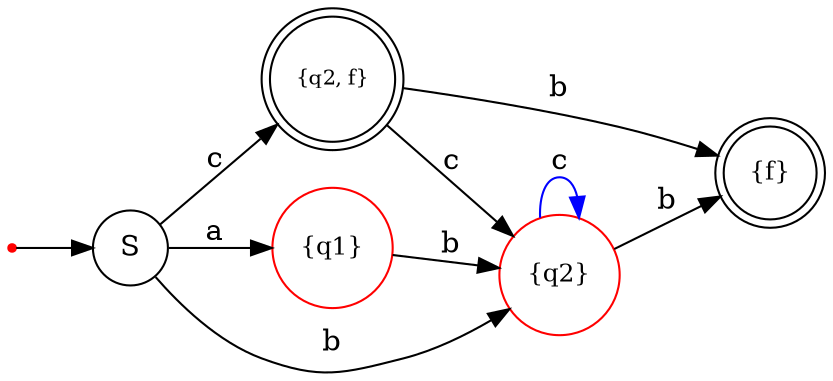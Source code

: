 digraph definite_state_machine {
  rankdir=LR;
  size="8,5"

  node [shape=doublecircle label="{f}", fontsize=12] f;
  node [shape=doublecircle label="{q2, f}", fontsize=10] q2f;
  node [shape=circle label="S", fontsize=14] S;
  node [shape=circle, label="{q1}", color="red", fontsize=12] q1;
  node [shape=circle, label="{q2}", fontsize=12] q2;
  node [shape=point] qs;

  qs -> S;
  S  -> q1  [label="a"];
  S  -> q2  [label="b"];
  S  -> q2f [label="c"];

  q1  -> q2 [label="b"];
  q2f -> f  [label="b"];
  q2f -> q2 [label="c"];

  q2 -> f  [label="b"]
  q2 -> q2 [label="c" color="blue"];
}
